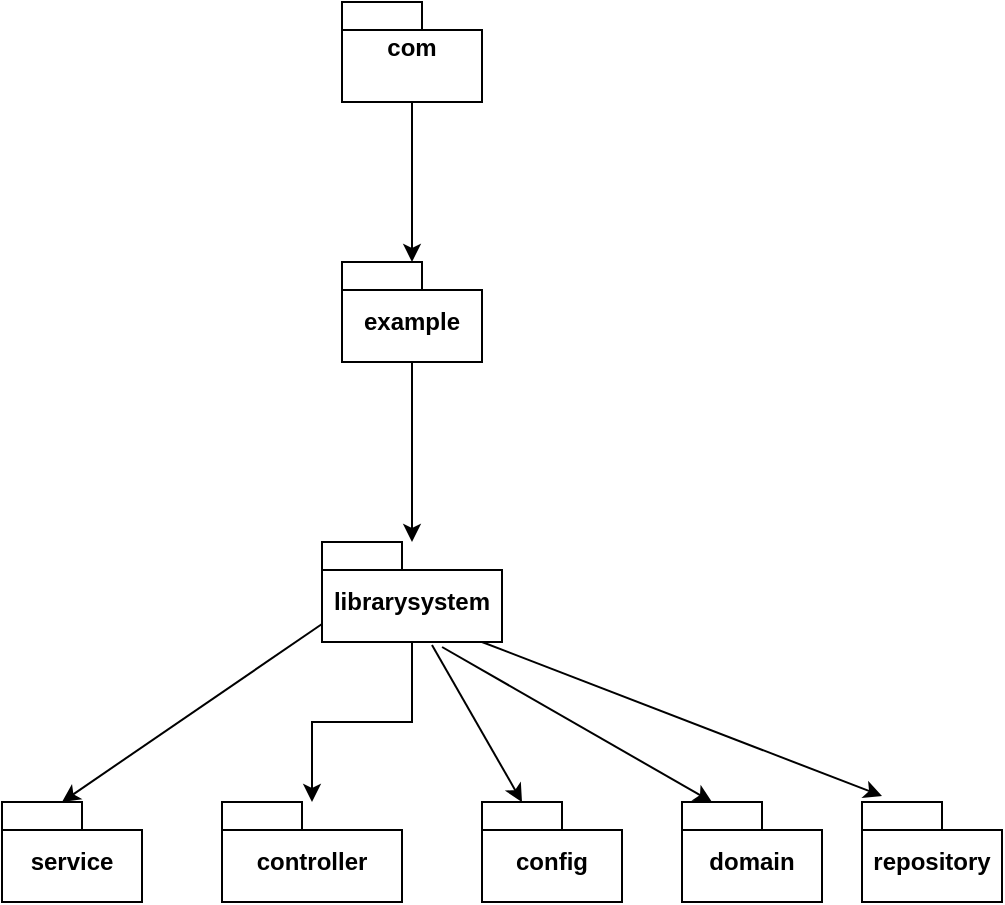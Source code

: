 <mxfile version="26.0.11">
  <diagram name="Page-1" id="v34rLmqsLWGF5qXHPuqk">
    <mxGraphModel dx="953" dy="497" grid="1" gridSize="10" guides="1" tooltips="1" connect="1" arrows="1" fold="1" page="1" pageScale="1" pageWidth="850" pageHeight="1100" math="0" shadow="0">
      <root>
        <mxCell id="0" />
        <mxCell id="1" parent="0" />
        <mxCell id="vU9a_HClNHPREHuxajIK-3" value="" style="edgeStyle=orthogonalEdgeStyle;rounded=0;orthogonalLoop=1;jettySize=auto;html=1;" parent="1" source="vU9a_HClNHPREHuxajIK-1" target="vU9a_HClNHPREHuxajIK-2" edge="1">
          <mxGeometry relative="1" as="geometry" />
        </mxCell>
        <mxCell id="vU9a_HClNHPREHuxajIK-1" value="com&lt;div&gt;&lt;br&gt;&lt;/div&gt;" style="shape=folder;fontStyle=1;spacingTop=10;tabWidth=40;tabHeight=14;tabPosition=left;html=1;whiteSpace=wrap;" parent="1" vertex="1">
          <mxGeometry x="330" y="40" width="70" height="50" as="geometry" />
        </mxCell>
        <mxCell id="vU9a_HClNHPREHuxajIK-5" value="" style="edgeStyle=orthogonalEdgeStyle;rounded=0;orthogonalLoop=1;jettySize=auto;html=1;" parent="1" source="vU9a_HClNHPREHuxajIK-2" target="vU9a_HClNHPREHuxajIK-4" edge="1">
          <mxGeometry relative="1" as="geometry" />
        </mxCell>
        <mxCell id="vU9a_HClNHPREHuxajIK-2" value="&lt;div&gt;example&lt;/div&gt;" style="shape=folder;fontStyle=1;spacingTop=10;tabWidth=40;tabHeight=14;tabPosition=left;html=1;whiteSpace=wrap;" parent="1" vertex="1">
          <mxGeometry x="330" y="170" width="70" height="50" as="geometry" />
        </mxCell>
        <mxCell id="vU9a_HClNHPREHuxajIK-7" value="" style="edgeStyle=orthogonalEdgeStyle;rounded=0;orthogonalLoop=1;jettySize=auto;html=1;" parent="1" source="vU9a_HClNHPREHuxajIK-4" target="vU9a_HClNHPREHuxajIK-6" edge="1">
          <mxGeometry relative="1" as="geometry" />
        </mxCell>
        <mxCell id="vU9a_HClNHPREHuxajIK-4" value="&lt;div&gt;librarysystem&lt;/div&gt;" style="shape=folder;fontStyle=1;spacingTop=10;tabWidth=40;tabHeight=14;tabPosition=left;html=1;whiteSpace=wrap;" parent="1" vertex="1">
          <mxGeometry x="320" y="310" width="90" height="50" as="geometry" />
        </mxCell>
        <mxCell id="vU9a_HClNHPREHuxajIK-6" value="&lt;div&gt;controller&lt;/div&gt;" style="shape=folder;fontStyle=1;spacingTop=10;tabWidth=40;tabHeight=14;tabPosition=left;html=1;whiteSpace=wrap;" parent="1" vertex="1">
          <mxGeometry x="270" y="440" width="90" height="50" as="geometry" />
        </mxCell>
        <mxCell id="vU9a_HClNHPREHuxajIK-8" value="config" style="shape=folder;fontStyle=1;spacingTop=10;tabWidth=40;tabHeight=14;tabPosition=left;html=1;whiteSpace=wrap;" parent="1" vertex="1">
          <mxGeometry x="400" y="440" width="70" height="50" as="geometry" />
        </mxCell>
        <mxCell id="vU9a_HClNHPREHuxajIK-10" value="domain" style="shape=folder;fontStyle=1;spacingTop=10;tabWidth=40;tabHeight=14;tabPosition=left;html=1;whiteSpace=wrap;" parent="1" vertex="1">
          <mxGeometry x="500" y="440" width="70" height="50" as="geometry" />
        </mxCell>
        <mxCell id="vU9a_HClNHPREHuxajIK-12" value="repository" style="shape=folder;fontStyle=1;spacingTop=10;tabWidth=40;tabHeight=14;tabPosition=left;html=1;whiteSpace=wrap;" parent="1" vertex="1">
          <mxGeometry x="590" y="440" width="70" height="50" as="geometry" />
        </mxCell>
        <mxCell id="vU9a_HClNHPREHuxajIK-15" value="" style="endArrow=classic;html=1;rounded=0;entryX=0;entryY=0;entryDx=20;entryDy=0;entryPerimeter=0;exitX=0.611;exitY=1.03;exitDx=0;exitDy=0;exitPerimeter=0;" parent="1" source="vU9a_HClNHPREHuxajIK-4" target="vU9a_HClNHPREHuxajIK-8" edge="1">
          <mxGeometry width="50" height="50" relative="1" as="geometry">
            <mxPoint x="400" y="430" as="sourcePoint" />
            <mxPoint x="450" y="380" as="targetPoint" />
          </mxGeometry>
        </mxCell>
        <mxCell id="vU9a_HClNHPREHuxajIK-16" value="" style="endArrow=classic;html=1;rounded=0;entryX=0;entryY=0;entryDx=20;entryDy=0;entryPerimeter=0;exitX=0.667;exitY=1.05;exitDx=0;exitDy=0;exitPerimeter=0;" parent="1" source="vU9a_HClNHPREHuxajIK-4" edge="1">
          <mxGeometry width="50" height="50" relative="1" as="geometry">
            <mxPoint x="470" y="362" as="sourcePoint" />
            <mxPoint x="515" y="440" as="targetPoint" />
          </mxGeometry>
        </mxCell>
        <mxCell id="vU9a_HClNHPREHuxajIK-17" value="" style="endArrow=classic;html=1;rounded=0;exitX=0.667;exitY=1.05;exitDx=0;exitDy=0;exitPerimeter=0;" parent="1" edge="1">
          <mxGeometry width="50" height="50" relative="1" as="geometry">
            <mxPoint x="400" y="360" as="sourcePoint" />
            <mxPoint x="600" y="437" as="targetPoint" />
          </mxGeometry>
        </mxCell>
        <mxCell id="vU9a_HClNHPREHuxajIK-18" value="service" style="shape=folder;fontStyle=1;spacingTop=10;tabWidth=40;tabHeight=14;tabPosition=left;html=1;whiteSpace=wrap;" parent="1" vertex="1">
          <mxGeometry x="160" y="440" width="70" height="50" as="geometry" />
        </mxCell>
        <mxCell id="vU9a_HClNHPREHuxajIK-19" value="" style="endArrow=classic;html=1;rounded=0;exitX=0;exitY=0;exitDx=0;exitDy=41;exitPerimeter=0;" parent="1" source="vU9a_HClNHPREHuxajIK-4" edge="1">
          <mxGeometry width="50" height="50" relative="1" as="geometry">
            <mxPoint x="150" y="352" as="sourcePoint" />
            <mxPoint x="190" y="440" as="targetPoint" />
          </mxGeometry>
        </mxCell>
      </root>
    </mxGraphModel>
  </diagram>
</mxfile>
